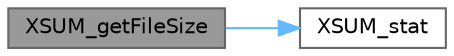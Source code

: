 digraph "XSUM_getFileSize"
{
 // LATEX_PDF_SIZE
  bgcolor="transparent";
  edge [fontname=Helvetica,fontsize=10,labelfontname=Helvetica,labelfontsize=10];
  node [fontname=Helvetica,fontsize=10,shape=box,height=0.2,width=0.4];
  rankdir="LR";
  Node1 [id="Node000001",label="XSUM_getFileSize",height=0.2,width=0.4,color="gray40", fillcolor="grey60", style="filled", fontcolor="black",tooltip=" "];
  Node1 -> Node2 [id="edge2_Node000001_Node000002",color="steelblue1",style="solid",tooltip=" "];
  Node2 [id="Node000002",label="XSUM_stat",height=0.2,width=0.4,color="grey40", fillcolor="white", style="filled",URL="$xsum__os__specific_8c.html#a1a85b7b768b4cccb54c6cb2e45929990",tooltip=" "];
}
